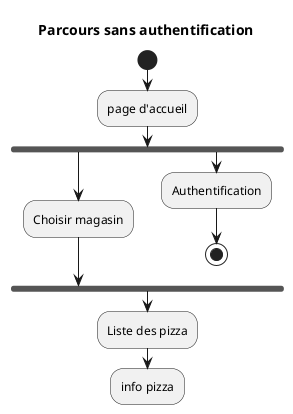 @startuml Parcours_01
title Parcours sans authentification


start
:page d'accueil;
fork
    :Choisir magasin;
fork again
    :Authentification;
    stop
end fork
:Liste des pizza;
:info pizza;


@enduml